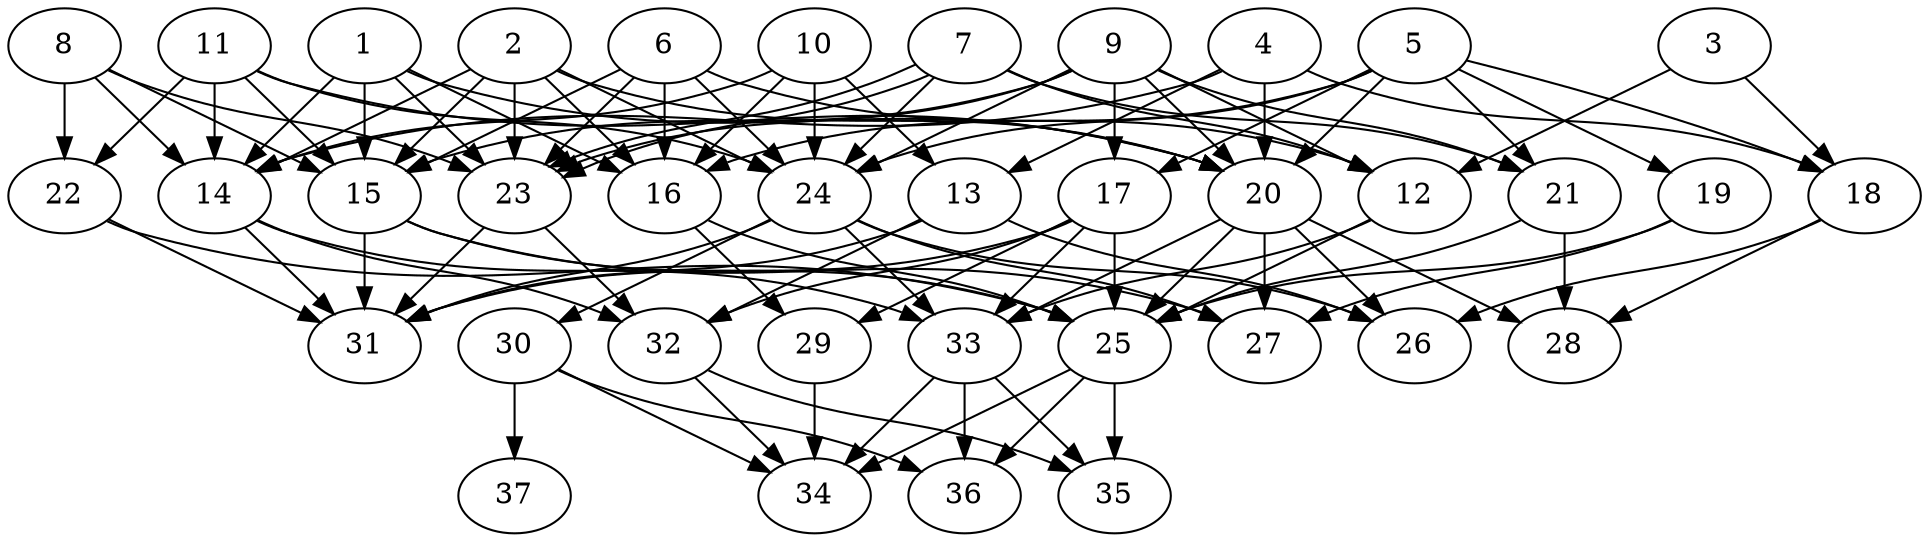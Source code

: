 // DAG (tier=3-complex, mode=compute, n=37, ccr=0.477, fat=0.789, density=0.662, regular=0.378, jump=0.275, mindata=1048576, maxdata=16777216)
// DAG automatically generated by daggen at Sun Aug 24 16:33:34 2025
// /home/ermia/Project/Environments/daggen/bin/daggen --dot --ccr 0.477 --fat 0.789 --regular 0.378 --density 0.662 --jump 0.275 --mindata 1048576 --maxdata 16777216 -n 37 
digraph G {
  1 [size="3748492206839693312", alpha="0.02", expect_size="1874246103419846656"]
  1 -> 14 [size ="19304611315712"]
  1 -> 15 [size ="19304611315712"]
  1 -> 16 [size ="19304611315712"]
  1 -> 20 [size ="19304611315712"]
  1 -> 23 [size ="19304611315712"]
  2 [size="37046584543536448", alpha="0.13", expect_size="18523292271768224"]
  2 -> 14 [size ="651682400698368"]
  2 -> 15 [size ="651682400698368"]
  2 -> 16 [size ="651682400698368"]
  2 -> 20 [size ="651682400698368"]
  2 -> 23 [size ="651682400698368"]
  2 -> 24 [size ="651682400698368"]
  3 [size="437757238455566336000", alpha="0.03", expect_size="218878619227783168000"]
  3 -> 12 [size ="461224332492800"]
  3 -> 18 [size ="461224332492800"]
  4 [size="576779561671884544", alpha="0.05", expect_size="288389780835942272"]
  4 -> 13 [size ="1029839205171200"]
  4 -> 14 [size ="1029839205171200"]
  4 -> 18 [size ="1029839205171200"]
  4 -> 20 [size ="1029839205171200"]
  5 [size="81006631087890768", alpha="0.02", expect_size="40503315543945384"]
  5 -> 16 [size ="203388310519808"]
  5 -> 17 [size ="203388310519808"]
  5 -> 18 [size ="203388310519808"]
  5 -> 19 [size ="203388310519808"]
  5 -> 20 [size ="203388310519808"]
  5 -> 21 [size ="203388310519808"]
  5 -> 24 [size ="203388310519808"]
  6 [size="51360340746929280", alpha="0.17", expect_size="25680170373464640"]
  6 -> 12 [size ="37524131020800"]
  6 -> 15 [size ="37524131020800"]
  6 -> 16 [size ="37524131020800"]
  6 -> 23 [size ="37524131020800"]
  6 -> 24 [size ="37524131020800"]
  7 [size="3143908330667248640", alpha="0.00", expect_size="1571954165333624320"]
  7 -> 12 [size ="1329239898980352"]
  7 -> 21 [size ="1329239898980352"]
  7 -> 23 [size ="1329239898980352"]
  7 -> 23 [size ="1329239898980352"]
  7 -> 24 [size ="1329239898980352"]
  8 [size="16999651101055647744", alpha="0.03", expect_size="8499825550527823872"]
  8 -> 14 [size ="52891188461568"]
  8 -> 15 [size ="52891188461568"]
  8 -> 22 [size ="52891188461568"]
  8 -> 23 [size ="52891188461568"]
  9 [size="47820246307180904", alpha="0.04", expect_size="23910123153590452"]
  9 -> 12 [size ="1081593770803200"]
  9 -> 15 [size ="1081593770803200"]
  9 -> 17 [size ="1081593770803200"]
  9 -> 20 [size ="1081593770803200"]
  9 -> 21 [size ="1081593770803200"]
  9 -> 23 [size ="1081593770803200"]
  9 -> 24 [size ="1081593770803200"]
  10 [size="21999778396660616", alpha="0.19", expect_size="10999889198330308"]
  10 -> 13 [size ="678571580325888"]
  10 -> 14 [size ="678571580325888"]
  10 -> 16 [size ="678571580325888"]
  10 -> 24 [size ="678571580325888"]
  11 [size="8567054460537299", alpha="0.00", expect_size="4283527230268649"]
  11 -> 14 [size ="374656112525312"]
  11 -> 15 [size ="374656112525312"]
  11 -> 20 [size ="374656112525312"]
  11 -> 22 [size ="374656112525312"]
  11 -> 24 [size ="374656112525312"]
  12 [size="17284119237490946", alpha="0.12", expect_size="8642059618745473"]
  12 -> 25 [size ="320795939176448"]
  12 -> 33 [size ="320795939176448"]
  13 [size="31251293500816888", alpha="0.18", expect_size="15625646750408444"]
  13 -> 26 [size ="1612843736629248"]
  13 -> 31 [size ="1612843736629248"]
  13 -> 32 [size ="1612843736629248"]
  14 [size="1378696382871572054016", alpha="0.08", expect_size="689348191435786027008"]
  14 -> 31 [size ="990989556645888"]
  14 -> 32 [size ="990989556645888"]
  14 -> 33 [size ="990989556645888"]
  15 [size="41535618294199877632", alpha="0.05", expect_size="20767809147099938816"]
  15 -> 25 [size ="95948260769792"]
  15 -> 27 [size ="95948260769792"]
  15 -> 31 [size ="95948260769792"]
  16 [size="60730285483673440", alpha="0.08", expect_size="30365142741836720"]
  16 -> 25 [size ="1212594501189632"]
  16 -> 29 [size ="1212594501189632"]
  17 [size="390671757064647213056", alpha="0.18", expect_size="195335878532323606528"]
  17 -> 25 [size ="427528099463168"]
  17 -> 29 [size ="427528099463168"]
  17 -> 31 [size ="427528099463168"]
  17 -> 32 [size ="427528099463168"]
  17 -> 33 [size ="427528099463168"]
  18 [size="5784230860316213248", alpha="0.08", expect_size="2892115430158106624"]
  18 -> 26 [size ="25778267881472"]
  18 -> 28 [size ="25778267881472"]
  19 [size="1377174783027838976000", alpha="0.20", expect_size="688587391513919488000"]
  19 -> 25 [size ="990260284620800"]
  19 -> 27 [size ="990260284620800"]
  20 [size="2832060799464526848", alpha="0.12", expect_size="1416030399732263424"]
  20 -> 25 [size ="1286505913909248"]
  20 -> 26 [size ="1286505913909248"]
  20 -> 27 [size ="1286505913909248"]
  20 -> 28 [size ="1286505913909248"]
  20 -> 33 [size ="1286505913909248"]
  21 [size="3441484647902285398016", alpha="0.11", expect_size="1720742323951142699008"]
  21 -> 25 [size ="1823562046373888"]
  21 -> 28 [size ="1823562046373888"]
  22 [size="1541087042362933248000", alpha="0.16", expect_size="770543521181466624000"]
  22 -> 25 [size ="1067353060147200"]
  22 -> 31 [size ="1067353060147200"]
  23 [size="11548238677591392", alpha="0.02", expect_size="5774119338795696"]
  23 -> 31 [size ="437769373483008"]
  23 -> 32 [size ="437769373483008"]
  24 [size="1409479580863148", alpha="0.10", expect_size="704739790431574"]
  24 -> 26 [size ="42391864082432"]
  24 -> 27 [size ="42391864082432"]
  24 -> 30 [size ="42391864082432"]
  24 -> 31 [size ="42391864082432"]
  24 -> 33 [size ="42391864082432"]
  25 [size="16961794498834036", alpha="0.02", expect_size="8480897249417018"]
  25 -> 34 [size ="32886698803200"]
  25 -> 35 [size ="32886698803200"]
  25 -> 36 [size ="32886698803200"]
  26 [size="543389635345138057216", alpha="0.02", expect_size="271694817672569028608"]
  27 [size="6725066319315171", alpha="0.18", expect_size="3362533159657585"]
  28 [size="2107697144473984256", alpha="0.11", expect_size="1053848572236992128"]
  29 [size="115208054419927440", alpha="0.11", expect_size="57604027209963720"]
  29 -> 34 [size ="1855861039300608"]
  30 [size="57324347762007104", alpha="0.12", expect_size="28662173881003552"]
  30 -> 34 [size ="151305397993472"]
  30 -> 36 [size ="151305397993472"]
  30 -> 37 [size ="151305397993472"]
  31 [size="498298764094195648", alpha="0.08", expect_size="249149382047097824"]
  32 [size="40915081639136848", alpha="0.20", expect_size="20457540819568424"]
  32 -> 34 [size ="1899788194807808"]
  32 -> 35 [size ="1899788194807808"]
  33 [size="222548541484216352768", alpha="0.15", expect_size="111274270742108176384"]
  33 -> 34 [size ="293791902728192"]
  33 -> 35 [size ="293791902728192"]
  33 -> 36 [size ="293791902728192"]
  34 [size="860888709082382336000", alpha="0.14", expect_size="430444354541191168000"]
  35 [size="1031466801671398490112", alpha="0.05", expect_size="515733400835699245056"]
  36 [size="497250655444990656", alpha="0.09", expect_size="248625327722495328"]
  37 [size="8097158692962566144", alpha="0.05", expect_size="4048579346481283072"]
}